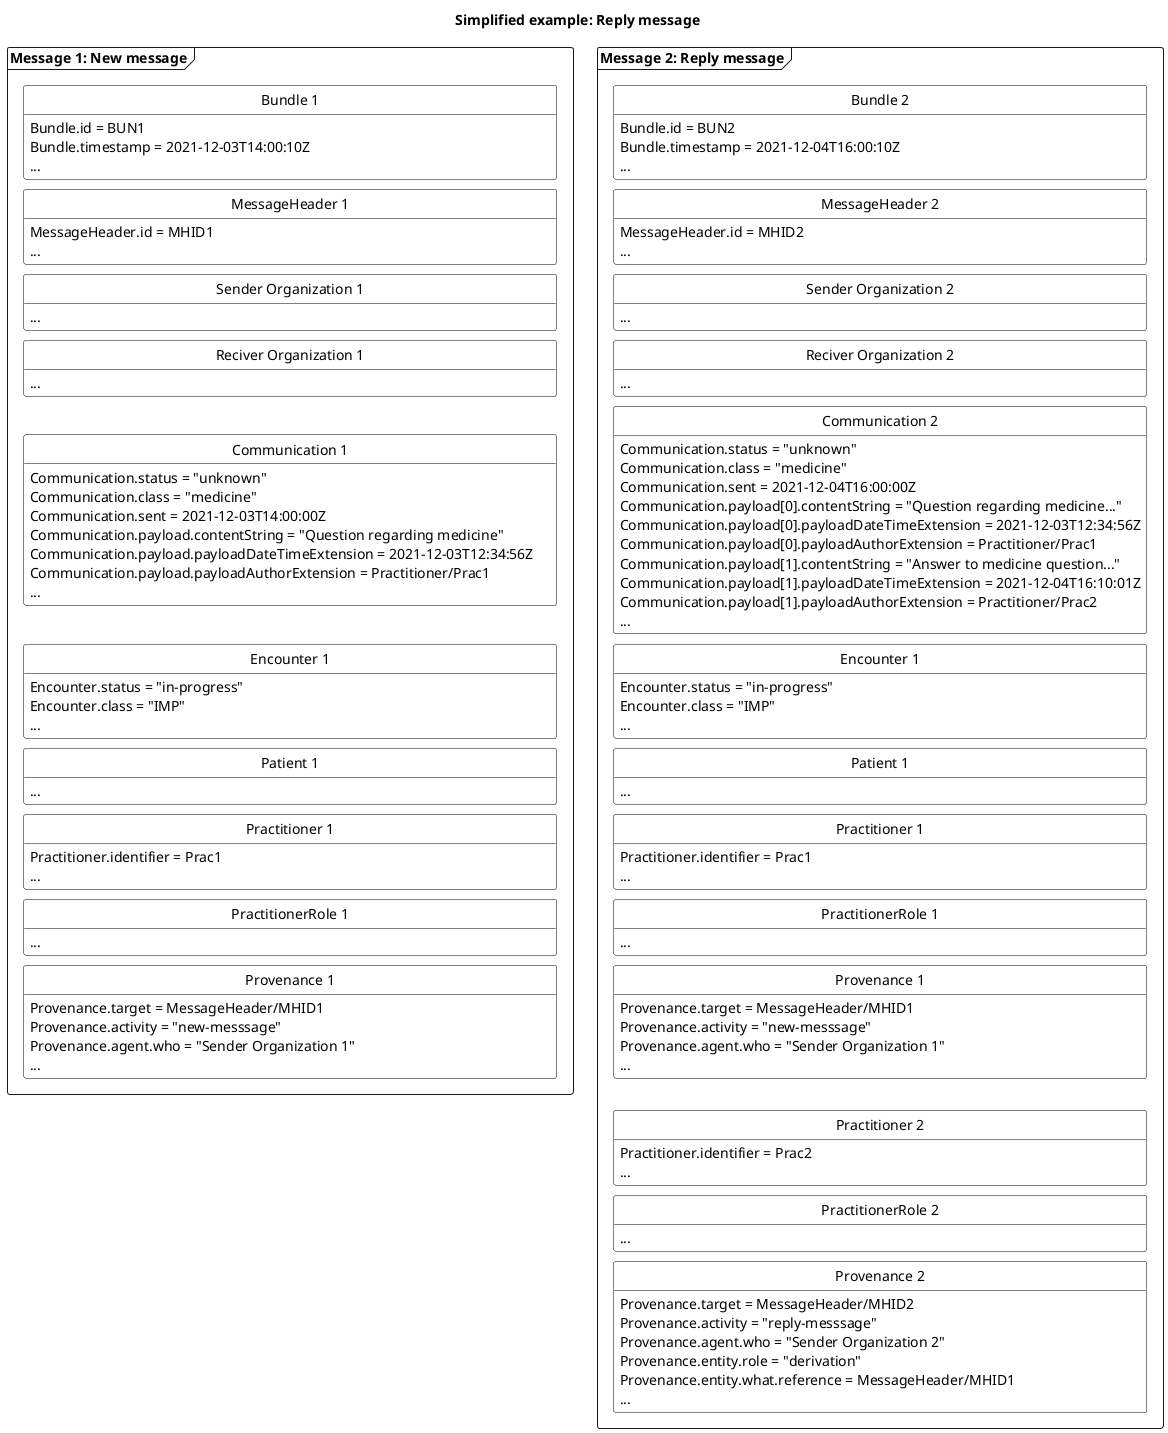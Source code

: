 @startuml CCReplyMessage

'layout
skinparam class {
    BackgroundColor White
    BorderColor Black
    ArrowColor Black
  }
hide circle
hide empty members
skinparam SameClassWidth true
skinparam Ranksep 10


'title
title Simplified example: Reply message

'Message 1: New message
package "Message 1: New message" as new <<Frame>>{
    class "Bundle 1" as newB {
        Bundle.id = BUN1
        Bundle.timestamp = 2021-12-03T14:00:10Z
        ...
    }
    class "MessageHeader 1" as newMH{
        MessageHeader.id = MHID1
        ...
    }
    class "Sender Organization 1" as newSOrg{
        ...
    }
    class "Reciver Organization 1" as newROrg{
        ...
    }
    class "Communication 1" as newCom{
        Communication.status = "unknown"
        Communication.class = "medicine"
        Communication.sent = 2021-12-03T14:00:00Z        
        Communication.payload.contentString = "Question regarding medicine"
        Communication.payload.payloadDateTimeExtension = 2021-12-03T12:34:56Z
        Communication.payload.payloadAuthorExtension = Practitioner/Prac1
        ...
    }
    class "Encounter 1" as newENC{
        Encounter.status = "in-progress"
        Encounter.class = "IMP"
        ...
    }
    class "Patient 1" as newPT{
        ...
    }
    class "Practitioner 1" as newPrac{
        Practitioner.identifier = Prac1
        ...
    }
    class "PractitionerRole 1" as newPracR{
        ...
    }
    class "Provenance 1" as newPRO{
        Provenance.target = MessageHeader/MHID1
        Provenance.activity = "new-messsage"
        Provenance.agent.who = "Sender Organization 1"
        ...
    }

newB -[hidden]- newMH
newMH -[hidden]- newSOrg
newSOrg-[hidden]-newROrg
newROrg-[hidden]-newCom
newCom -[hidden]- newENC
newENC-[hidden]-newPT
newPT-[hidden]-newPrac
newPrac-[hidden]-newPracR
newPracR-[hidden]-newPRO



}

'Message 2: reply inpatient
package "Message 2: Reply message" as reply <<Frame>>{
    class "Bundle 2" as replyB {
        Bundle.id = BUN2
        Bundle.timestamp = 2021-12-04T16:00:10Z
        ...
    }
    class "MessageHeader 2" as replyMH{
        MessageHeader.id = MHID2
        ...
    }
    class "Sender Organization 2" as replySOrg{
        ...
    }
    class "Reciver Organization 2" as replyROrg{
        ...
    }
    class "Communication 2" as newreplyCom{
        Communication.status = "unknown"
        Communication.class = "medicine"
        Communication.sent = 2021-12-04T16:00:00Z
        Communication.payload[0].contentString = "Question regarding medicine..."
        Communication.payload[0].payloadDateTimeExtension = 2021-12-03T12:34:56Z
        Communication.payload[0].payloadAuthorExtension = Practitioner/Prac1
        Communication.payload[1].contentString = "Answer to medicine question..."
        Communication.payload[1].payloadDateTimeExtension = 2021-12-04T16:10:01Z
        Communication.payload[1].payloadAuthorExtension = Practitioner/Prac2
        ...
    }
    class "Encounter 1" as newreplyENC{
        Encounter.status = "in-progress"
        Encounter.class = "IMP"
        ...
    }
    class "Patient 1" as newreplyPT{
        ...
    }
    class "Practitioner 1" as newreplyPrac{
        Practitioner.identifier = Prac1
        ...
    }
    class "PractitionerRole 1" as newreplyPracR{
        ...
    }
    class "Provenance 1" as newreplyPRO{
        Provenance.target = MessageHeader/MHID1
        Provenance.activity = "new-messsage"
        Provenance.agent.who = "Sender Organization 1"
        ...
    }
    class "Practitioner 2" as replyPrac{
        Practitioner.identifier = Prac2
        ...
    }
    class "PractitionerRole 2" as replyPracR{
        ...
    }    
    class "Provenance 2" as replyPRO{
        Provenance.target = MessageHeader/MHID2
        Provenance.activity = "reply-messsage"
        Provenance.agent.who = "Sender Organization 2"
        Provenance.entity.role = "derivation"
        Provenance.entity.what.reference = MessageHeader/MHID1
        ...
    }

replyB -[hidden]- replyMH
replyMH -[hidden]- replySOrg
replySOrg-[hidden]-replyROrg
replyROrg-[hidden]-newreplyCom
newreplyCom -[hidden]- newreplyENC
newreplyENC-[hidden]-newreplyPT
newreplyPT-[hidden]-newreplyPrac
newreplyPrac-[hidden]-newreplyPracR
newreplyPracR-[hidden]-newreplyPRO
newreplyPRO-[hidden]-replyPrac
replyPrac-[hidden]-replyPracR
replyPracR-[hidden]-replyPRO



}

' pile mellem de to beskeder
' admit --> finished


@enduml







